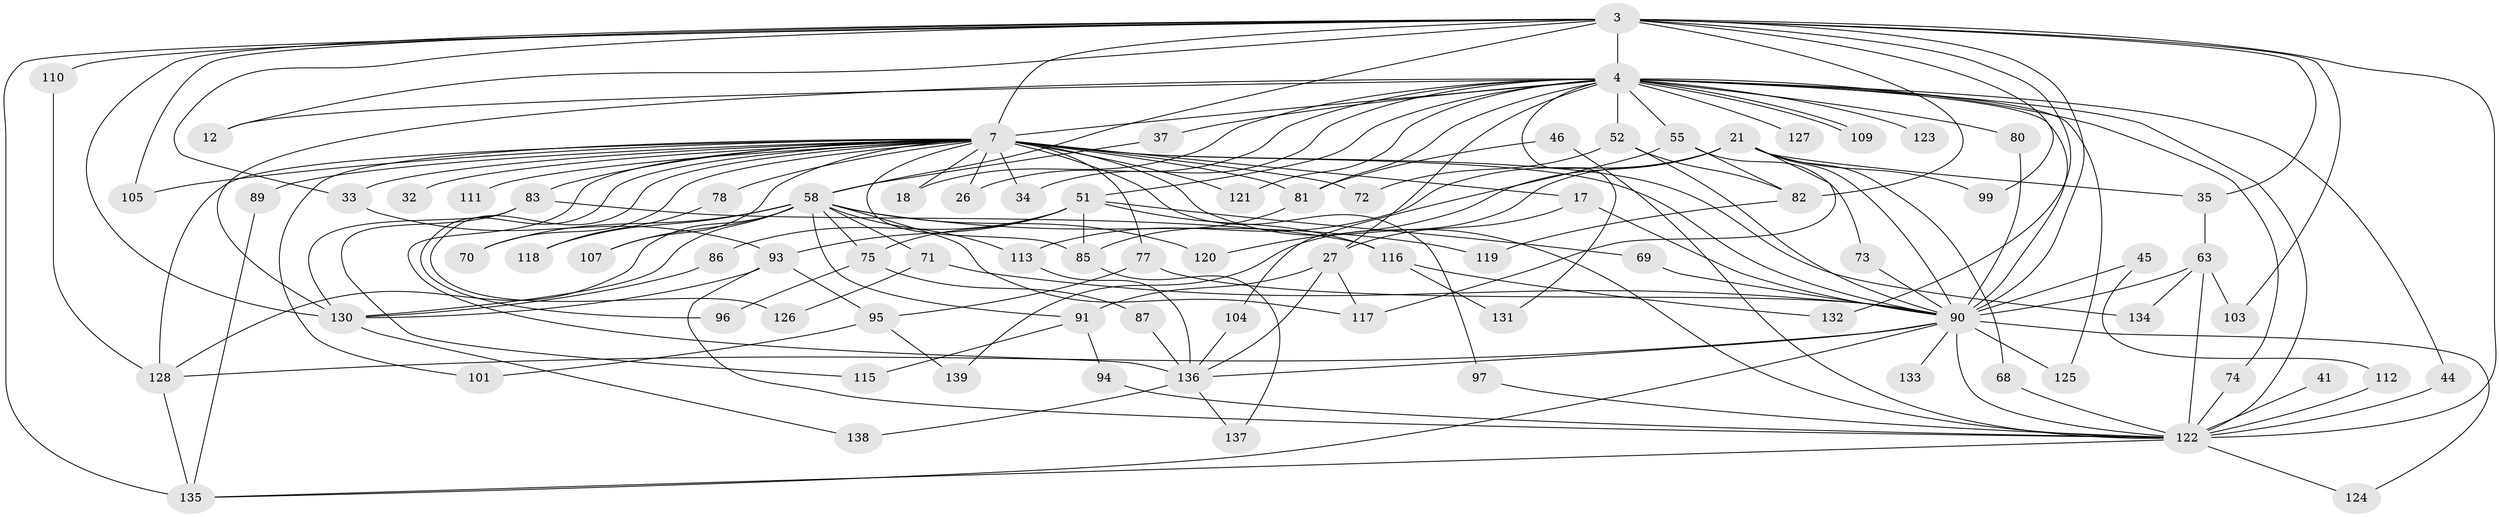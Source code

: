 // original degree distribution, {23: 0.007194244604316547, 21: 0.007194244604316547, 20: 0.014388489208633094, 28: 0.007194244604316547, 22: 0.007194244604316547, 30: 0.007194244604316547, 29: 0.007194244604316547, 15: 0.007194244604316547, 17: 0.007194244604316547, 4: 0.09352517985611511, 2: 0.5323741007194245, 5: 0.07194244604316546, 11: 0.007194244604316547, 3: 0.16546762589928057, 9: 0.007194244604316547, 6: 0.050359712230215826}
// Generated by graph-tools (version 1.1) at 2025/49/03/04/25 21:49:04]
// undirected, 83 vertices, 166 edges
graph export_dot {
graph [start="1"]
  node [color=gray90,style=filled];
  3 [super="+2"];
  4 [super="+1"];
  7 [super="+6"];
  12;
  17;
  18;
  21;
  26;
  27;
  32;
  33 [super="+13"];
  34;
  35;
  37;
  41;
  44;
  45;
  46;
  51 [super="+14"];
  52 [super="+22+28"];
  55;
  58 [super="+15+25+57"];
  63 [super="+48+19+49"];
  68;
  69;
  70;
  71;
  72;
  73;
  74 [super="+47"];
  75;
  77 [super="+43"];
  78 [super="+66"];
  80;
  81 [super="+24+38"];
  82 [super="+54"];
  83;
  85 [super="+64"];
  86;
  87;
  89 [super="+76"];
  90 [super="+23+9"];
  91 [super="+67"];
  93 [super="+92"];
  94;
  95;
  96;
  97;
  99;
  101;
  103;
  104;
  105;
  107;
  109;
  110;
  111;
  112;
  113 [super="+102"];
  115;
  116;
  117 [super="+50"];
  118;
  119;
  120;
  121;
  122 [super="+31+10+53"];
  123;
  124;
  125;
  126 [super="+79+40"];
  127;
  128 [super="+65+108"];
  130 [super="+98+29+106"];
  131;
  132;
  133;
  134;
  135 [super="+129+114"];
  136 [super="+100"];
  137;
  138;
  139;
  3 -- 4 [weight=4];
  3 -- 7 [weight=4];
  3 -- 35;
  3 -- 82 [weight=2];
  3 -- 105;
  3 -- 110;
  3 -- 132;
  3 -- 12;
  3 -- 99;
  3 -- 103;
  3 -- 58 [weight=7];
  3 -- 33;
  3 -- 90 [weight=5];
  3 -- 130;
  3 -- 135 [weight=2];
  3 -- 122 [weight=5];
  4 -- 7 [weight=4];
  4 -- 18;
  4 -- 26;
  4 -- 27;
  4 -- 34;
  4 -- 44;
  4 -- 51 [weight=2];
  4 -- 55;
  4 -- 80;
  4 -- 90 [weight=5];
  4 -- 109;
  4 -- 109;
  4 -- 123 [weight=2];
  4 -- 127 [weight=2];
  4 -- 131;
  4 -- 12;
  4 -- 37;
  4 -- 52 [weight=3];
  4 -- 121;
  4 -- 125;
  4 -- 81 [weight=2];
  4 -- 74 [weight=2];
  4 -- 130 [weight=2];
  4 -- 122 [weight=5];
  7 -- 17;
  7 -- 32 [weight=2];
  7 -- 34;
  7 -- 83 [weight=2];
  7 -- 97;
  7 -- 107;
  7 -- 111 [weight=2];
  7 -- 121;
  7 -- 134;
  7 -- 136 [weight=3];
  7 -- 78 [weight=3];
  7 -- 70;
  7 -- 72;
  7 -- 77 [weight=2];
  7 -- 81 [weight=2];
  7 -- 18;
  7 -- 89 [weight=2];
  7 -- 26;
  7 -- 33 [weight=2];
  7 -- 96;
  7 -- 101;
  7 -- 105;
  7 -- 90 [weight=4];
  7 -- 85;
  7 -- 128;
  7 -- 126 [weight=3];
  7 -- 122 [weight=6];
  17 -- 27;
  17 -- 90;
  21 -- 35;
  21 -- 68;
  21 -- 99;
  21 -- 113;
  21 -- 117;
  21 -- 120;
  21 -- 139;
  21 -- 90 [weight=2];
  27 -- 91 [weight=2];
  27 -- 136;
  27 -- 117;
  33 -- 93;
  35 -- 63;
  37 -- 58;
  41 -- 122;
  44 -- 122;
  45 -- 112;
  45 -- 90 [weight=2];
  46 -- 81;
  46 -- 122;
  51 -- 69;
  51 -- 86;
  51 -- 93;
  51 -- 116;
  51 -- 75;
  51 -- 85;
  52 -- 72;
  52 -- 82;
  52 -- 90;
  55 -- 73;
  55 -- 104;
  55 -- 82;
  58 -- 107;
  58 -- 119;
  58 -- 120;
  58 -- 91;
  58 -- 118;
  58 -- 71;
  58 -- 70;
  58 -- 75;
  58 -- 117;
  58 -- 128 [weight=3];
  58 -- 130;
  58 -- 113;
  63 -- 90 [weight=2];
  63 -- 134;
  63 -- 103;
  63 -- 122;
  68 -- 122;
  69 -- 90;
  71 -- 90;
  71 -- 126;
  73 -- 90;
  74 -- 122 [weight=2];
  75 -- 87;
  75 -- 96;
  77 -- 95;
  77 -- 90 [weight=2];
  78 -- 118;
  80 -- 90;
  81 -- 85;
  82 -- 119;
  83 -- 115;
  83 -- 116;
  83 -- 130;
  85 -- 137;
  86 -- 130;
  87 -- 136;
  89 -- 135;
  90 -- 133;
  90 -- 124;
  90 -- 125;
  90 -- 136 [weight=2];
  90 -- 128;
  90 -- 135;
  90 -- 122 [weight=4];
  91 -- 115;
  91 -- 94;
  93 -- 130;
  93 -- 122;
  93 -- 95;
  94 -- 122;
  95 -- 101;
  95 -- 139;
  97 -- 122;
  104 -- 136;
  110 -- 128;
  112 -- 122;
  113 -- 136;
  116 -- 131;
  116 -- 132;
  122 -- 135;
  122 -- 124;
  128 -- 135;
  130 -- 138;
  136 -- 137;
  136 -- 138;
}
